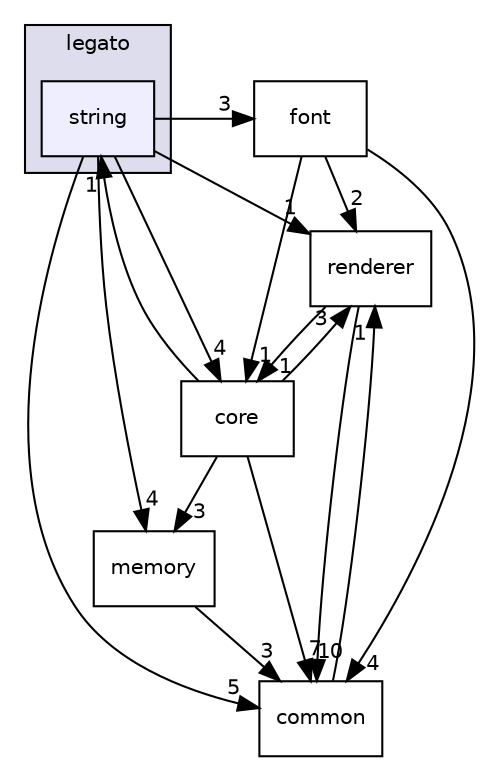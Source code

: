 digraph "C:/Harmony3/gfx/middleware/legato/library/src/gfx/legato/string" {
  compound=true
  node [ fontsize="10", fontname="Helvetica"];
  edge [ labelfontsize="10", labelfontname="Helvetica"];
  subgraph clusterdir_35ffb77fc2d7021c49b72bf388ac031b {
    graph [ bgcolor="#ddddee", pencolor="black", label="legato" fontname="Helvetica", fontsize="10", URL="dir_35ffb77fc2d7021c49b72bf388ac031b.html"]
  dir_6d9fe5f06e07119d00aa5a25b98a851c [shape=box, label="string", style="filled", fillcolor="#eeeeff", pencolor="black", URL="dir_6d9fe5f06e07119d00aa5a25b98a851c.html"];
  }
  dir_4c60f47fe0f5da8efc76de03351e9412 [shape=box label="renderer" URL="dir_4c60f47fe0f5da8efc76de03351e9412.html"];
  dir_fa88ddc64ba904bf53a6551717c775a1 [shape=box label="common" URL="dir_fa88ddc64ba904bf53a6551717c775a1.html"];
  dir_870591bf2aecf39269e187cdef73bf6e [shape=box label="memory" URL="dir_870591bf2aecf39269e187cdef73bf6e.html"];
  dir_aae68ab1def1d247cf35ee27b39d146a [shape=box label="core" URL="dir_aae68ab1def1d247cf35ee27b39d146a.html"];
  dir_7b8562278051ff0d6709fd5943d20fd2 [shape=box label="font" URL="dir_7b8562278051ff0d6709fd5943d20fd2.html"];
  dir_4c60f47fe0f5da8efc76de03351e9412->dir_fa88ddc64ba904bf53a6551717c775a1 [headlabel="10", labeldistance=1.5 headhref="dir_000060_000051.html"];
  dir_4c60f47fe0f5da8efc76de03351e9412->dir_aae68ab1def1d247cf35ee27b39d146a [headlabel="1", labeldistance=1.5 headhref="dir_000060_000052.html"];
  dir_6d9fe5f06e07119d00aa5a25b98a851c->dir_4c60f47fe0f5da8efc76de03351e9412 [headlabel="1", labeldistance=1.5 headhref="dir_000061_000060.html"];
  dir_6d9fe5f06e07119d00aa5a25b98a851c->dir_fa88ddc64ba904bf53a6551717c775a1 [headlabel="5", labeldistance=1.5 headhref="dir_000061_000051.html"];
  dir_6d9fe5f06e07119d00aa5a25b98a851c->dir_870591bf2aecf39269e187cdef73bf6e [headlabel="4", labeldistance=1.5 headhref="dir_000061_000059.html"];
  dir_6d9fe5f06e07119d00aa5a25b98a851c->dir_aae68ab1def1d247cf35ee27b39d146a [headlabel="4", labeldistance=1.5 headhref="dir_000061_000052.html"];
  dir_6d9fe5f06e07119d00aa5a25b98a851c->dir_7b8562278051ff0d6709fd5943d20fd2 [headlabel="3", labeldistance=1.5 headhref="dir_000061_000054.html"];
  dir_fa88ddc64ba904bf53a6551717c775a1->dir_4c60f47fe0f5da8efc76de03351e9412 [headlabel="1", labeldistance=1.5 headhref="dir_000051_000060.html"];
  dir_870591bf2aecf39269e187cdef73bf6e->dir_fa88ddc64ba904bf53a6551717c775a1 [headlabel="3", labeldistance=1.5 headhref="dir_000059_000051.html"];
  dir_aae68ab1def1d247cf35ee27b39d146a->dir_4c60f47fe0f5da8efc76de03351e9412 [headlabel="3", labeldistance=1.5 headhref="dir_000052_000060.html"];
  dir_aae68ab1def1d247cf35ee27b39d146a->dir_6d9fe5f06e07119d00aa5a25b98a851c [headlabel="1", labeldistance=1.5 headhref="dir_000052_000061.html"];
  dir_aae68ab1def1d247cf35ee27b39d146a->dir_fa88ddc64ba904bf53a6551717c775a1 [headlabel="7", labeldistance=1.5 headhref="dir_000052_000051.html"];
  dir_aae68ab1def1d247cf35ee27b39d146a->dir_870591bf2aecf39269e187cdef73bf6e [headlabel="3", labeldistance=1.5 headhref="dir_000052_000059.html"];
  dir_7b8562278051ff0d6709fd5943d20fd2->dir_4c60f47fe0f5da8efc76de03351e9412 [headlabel="2", labeldistance=1.5 headhref="dir_000054_000060.html"];
  dir_7b8562278051ff0d6709fd5943d20fd2->dir_fa88ddc64ba904bf53a6551717c775a1 [headlabel="4", labeldistance=1.5 headhref="dir_000054_000051.html"];
  dir_7b8562278051ff0d6709fd5943d20fd2->dir_aae68ab1def1d247cf35ee27b39d146a [headlabel="1", labeldistance=1.5 headhref="dir_000054_000052.html"];
}
